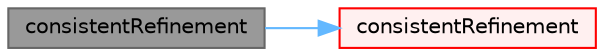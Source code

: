 digraph "consistentRefinement"
{
 // LATEX_PDF_SIZE
  bgcolor="transparent";
  edge [fontname=Helvetica,fontsize=10,labelfontname=Helvetica,labelfontsize=10];
  node [fontname=Helvetica,fontsize=10,shape=box,height=0.2,width=0.4];
  rankdir="LR";
  Node1 [id="Node000001",label="consistentRefinement",height=0.2,width=0.4,color="gray40", fillcolor="grey60", style="filled", fontcolor="black",tooltip=" "];
  Node1 -> Node2 [id="edge1_Node000001_Node000002",color="steelblue1",style="solid",tooltip=" "];
  Node2 [id="Node000002",label="consistentRefinement",height=0.2,width=0.4,color="red", fillcolor="#FFF0F0", style="filled",URL="$classFoam_1_1hexRef8.html#a663a52e3eaf9d30613518c35d6e992f7",tooltip=" "];
}
